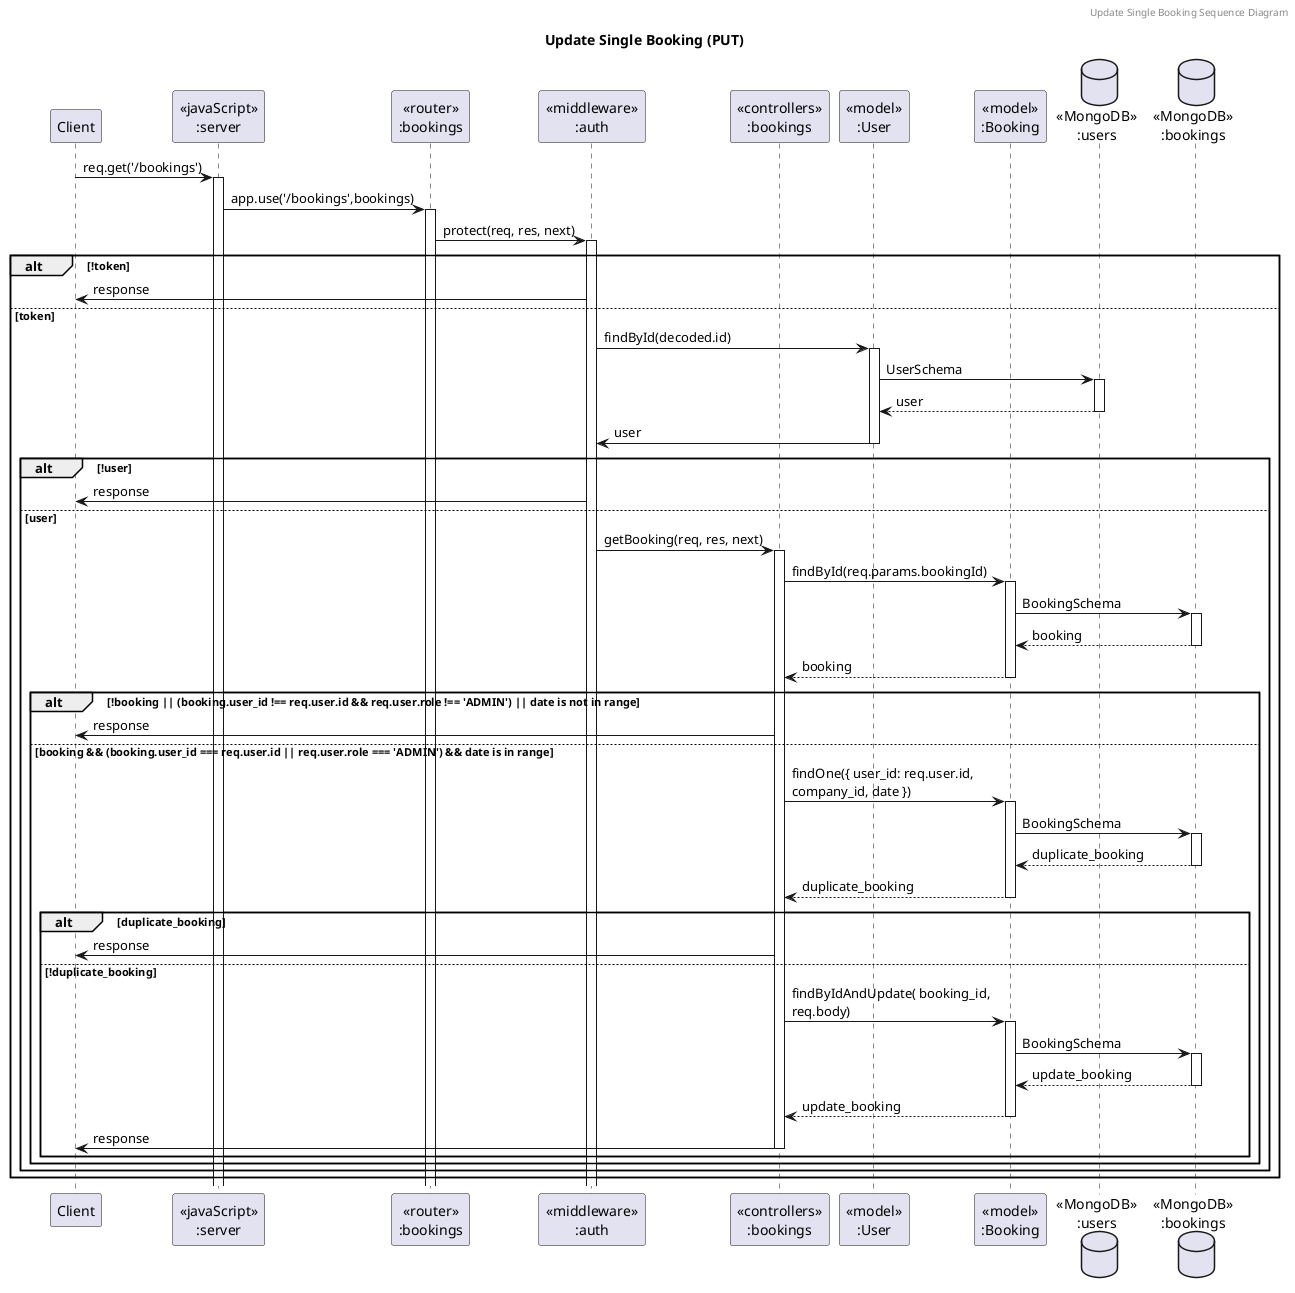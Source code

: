 @startuml Update Single Booking (PUT)

header Update Single Booking Sequence Diagram
title "Update Single Booking (PUT)"

participant "Client" as client
participant "<<javaScript>>\n:server" as server
participant "<<router>>\n:bookings" as routerBookings
participant "<<middleware>>\n:auth" as authMiddleware
participant "<<controllers>>\n:bookings" as controllersBookings
participant "<<model>>\n:User" as modelUser
participant "<<model>>\n:Booking" as modelBooking
database "<<MongoDB>>\n:users" as UsersDatabase
database "<<MongoDB>>\n:bookings" as BookingsDatabase

client -> server ++:req.get('/bookings')
server -> routerBookings ++:app.use('/bookings',bookings)
routerBookings -> authMiddleware ++:protect(req, res, next)
alt !token 
    authMiddleware -> client :response
else token
    authMiddleware -> modelUser ++:findById(decoded.id)
    modelUser -> UsersDatabase ++: UserSchema
    UsersDatabase --> modelUser --: user
    modelUser -> authMiddleware --: user
    alt !user
        authMiddleware -> client :response
    else user
        authMiddleware -> controllersBookings ++: getBooking(req, res, next)
        controllersBookings -> modelBooking ++:findById(req.params.bookingId)
        modelBooking -> BookingsDatabase ++: BookingSchema
        BookingsDatabase --> modelBooking --: booking
        controllersBookings <-- modelBooking --:booking
        alt !booking || (booking.user_id !== req.user.id && req.user.role !== 'ADMIN') || date is not in range
            controllersBookings -> client :response
        else booking && (booking.user_id === req.user.id || req.user.role === 'ADMIN') && date is in range
            controllersBookings -> modelBooking ++:findOne({ user_id: req.user.id, \ncompany_id, date })
            modelBooking -> BookingsDatabase ++: BookingSchema
            BookingsDatabase --> modelBooking --: duplicate_booking
            controllersBookings <-- modelBooking --:duplicate_booking
            alt duplicate_booking
                controllersBookings -> client :response
            else !duplicate_booking
                controllersBookings -> modelBooking ++:findByIdAndUpdate( booking_id, \nreq.body)
                modelBooking -> BookingsDatabase ++: BookingSchema
                BookingsDatabase --> modelBooking --: update_booking
                controllersBookings <-- modelBooking --:update_booking
                controllersBookings -> client --:response
            end
        end
    end
end

@enduml
